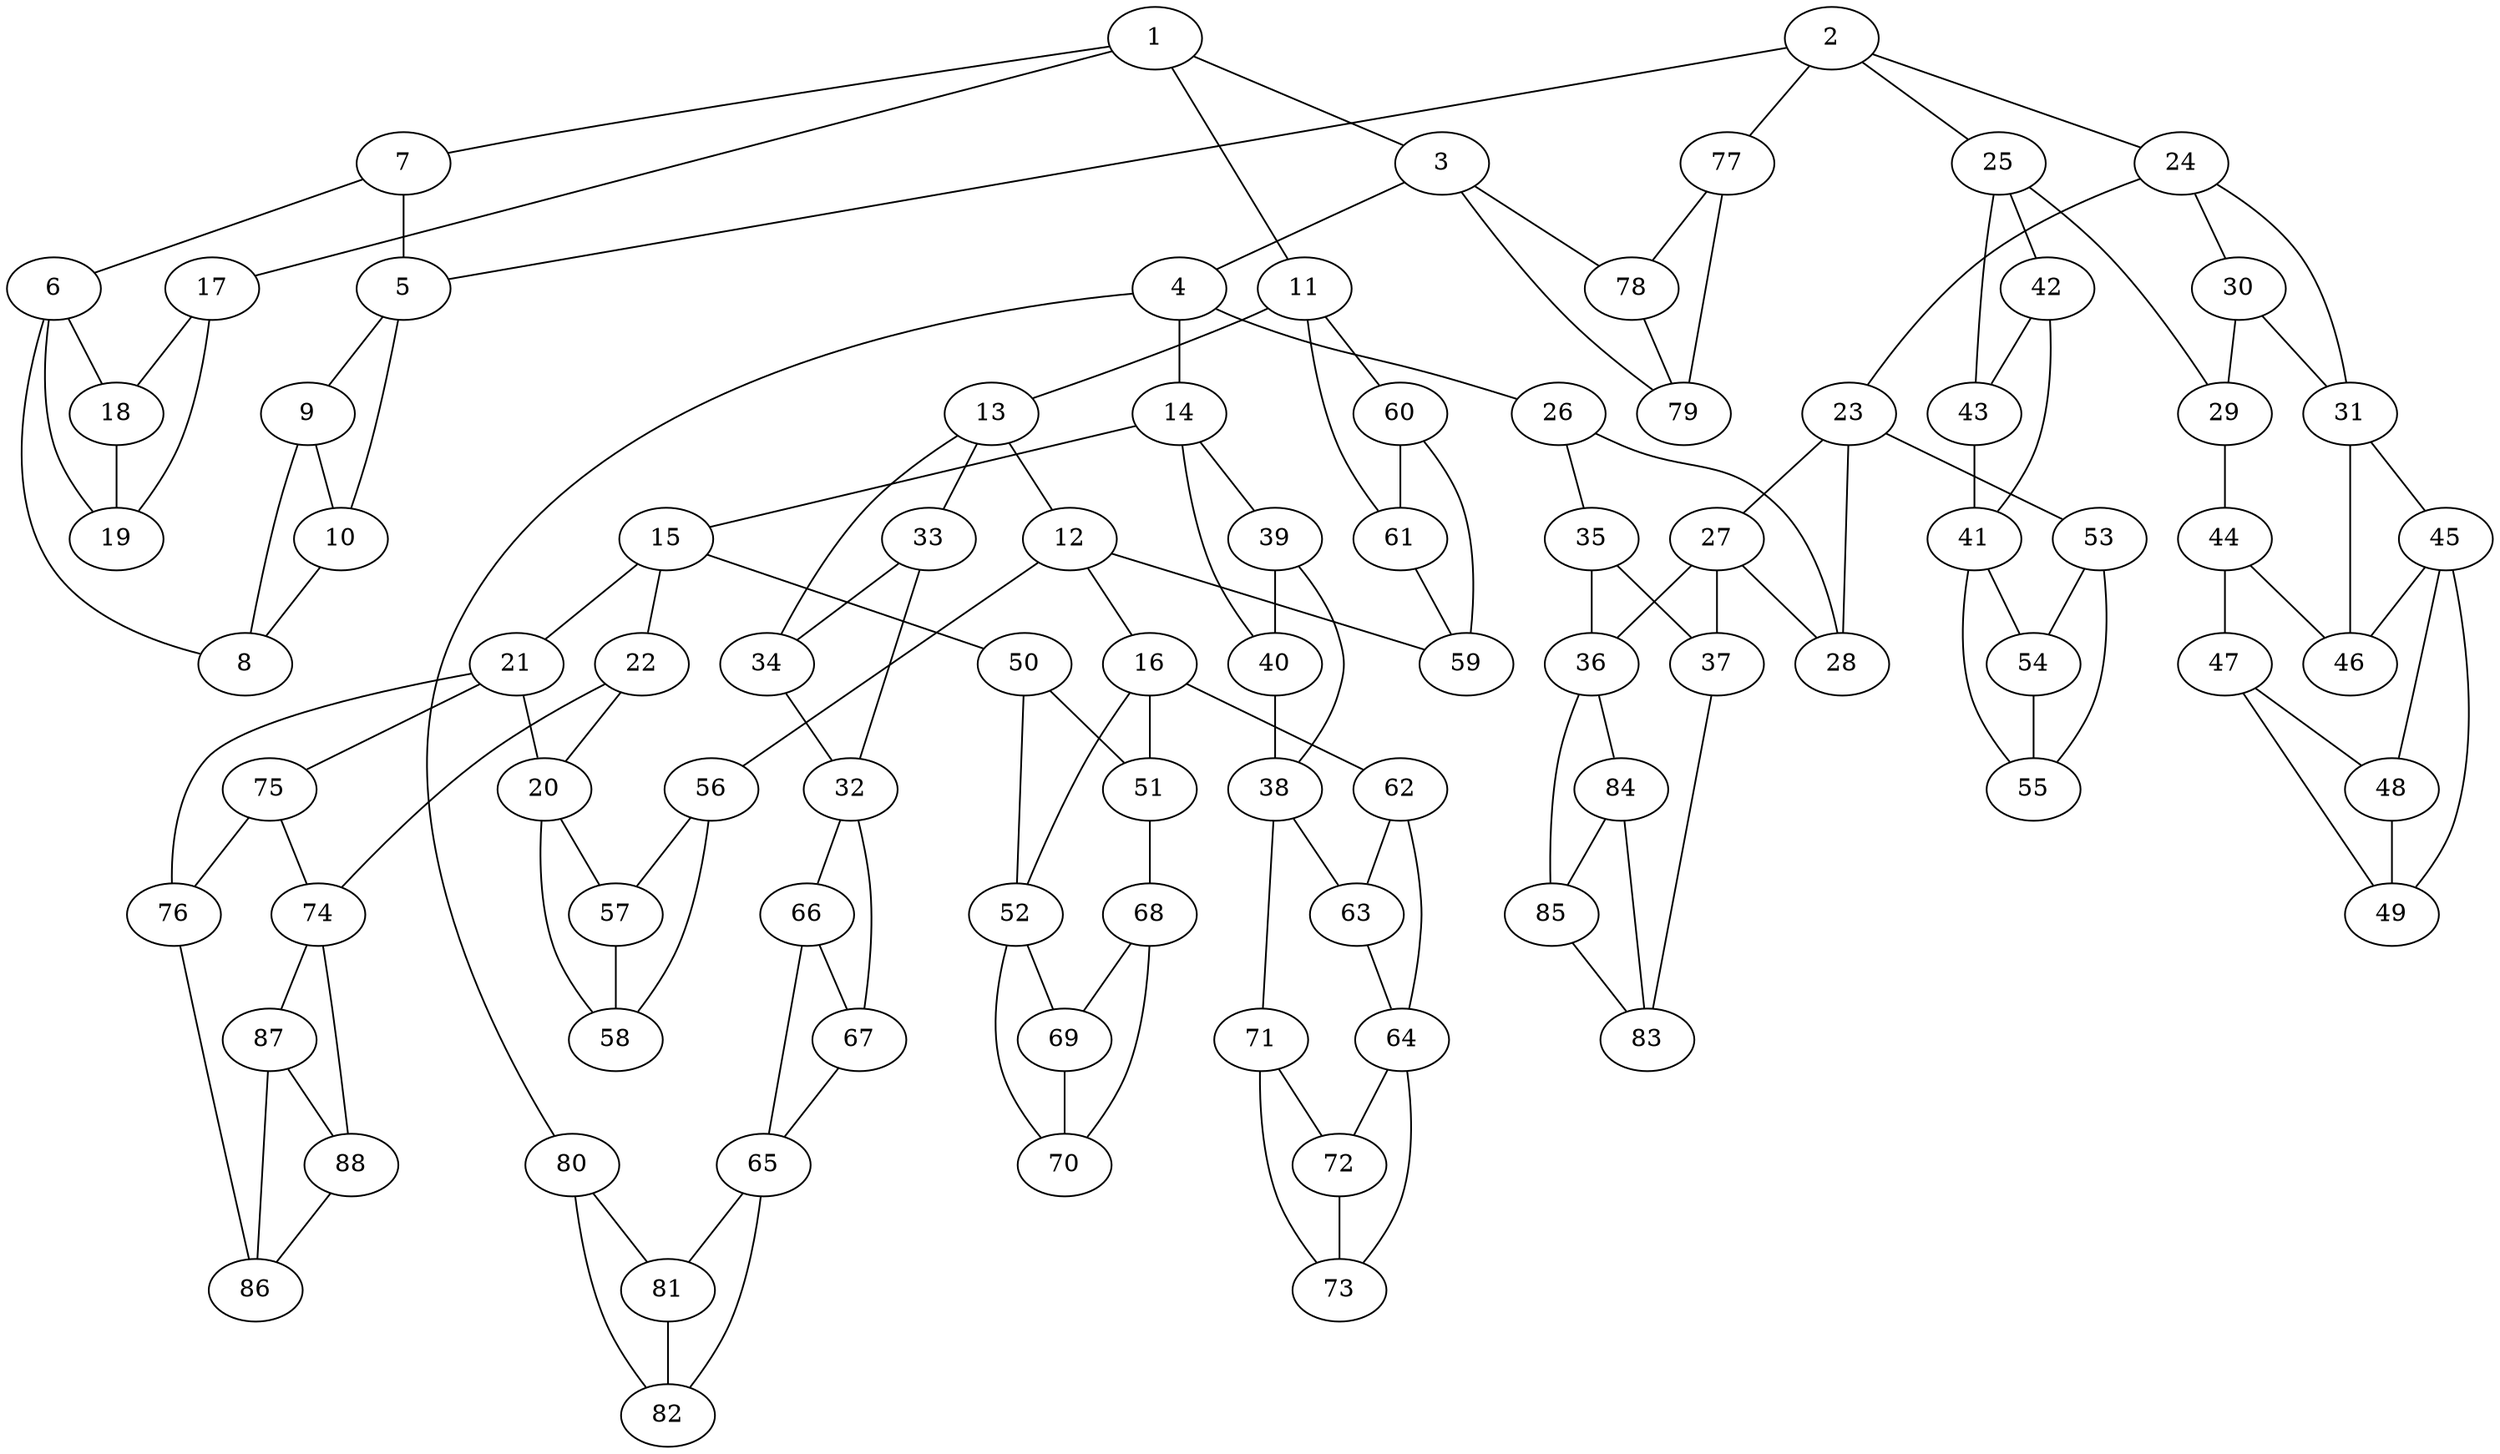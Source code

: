 graph {
  1 -- 3;
  1 -- 7;
  1 -- 11;
  1 -- 17;
  3 -- 4;
  3 -- 78;
  3 -- 79;
  7 -- 5;
  7 -- 6;
  11 -- 13;
  11 -- 60;
  11 -- 61;
  17 -- 18;
  17 -- 19;
  2 -- 5;
  2 -- 24;
  2 -- 25;
  2 -- 77;
  5 -- 9;
  5 -- 10;
  24 -- 23;
  24 -- 30;
  24 -- 31;
  25 -- 29;
  25 -- 42;
  25 -- 43;
  77 -- 78;
  77 -- 79;
  4 -- 14;
  4 -- 26;
  4 -- 80;
  78 -- 79;
  14 -- 15;
  14 -- 39;
  14 -- 40;
  26 -- 28;
  26 -- 35;
  80 -- 81;
  80 -- 82;
  9 -- 8;
  9 -- 10;
  10 -- 8;
  6 -- 8;
  6 -- 18;
  6 -- 19;
  18 -- 19;
  13 -- 12;
  13 -- 33;
  13 -- 34;
  60 -- 59;
  60 -- 61;
  61 -- 59;
  12 -- 16;
  12 -- 56;
  12 -- 59;
  16 -- 51;
  16 -- 52;
  16 -- 62;
  56 -- 57;
  56 -- 58;
  33 -- 32;
  33 -- 34;
  34 -- 32;
  15 -- 21;
  15 -- 22;
  15 -- 50;
  39 -- 38;
  39 -- 40;
  40 -- 38;
  21 -- 20;
  21 -- 75;
  21 -- 76;
  22 -- 20;
  22 -- 74;
  50 -- 51;
  50 -- 52;
  51 -- 68;
  52 -- 69;
  52 -- 70;
  62 -- 63;
  62 -- 64;
  20 -- 57;
  20 -- 58;
  57 -- 58;
  75 -- 74;
  75 -- 76;
  76 -- 86;
  74 -- 87;
  74 -- 88;
  23 -- 27;
  23 -- 28;
  23 -- 53;
  27 -- 28;
  27 -- 36;
  27 -- 37;
  53 -- 54;
  53 -- 55;
  30 -- 29;
  30 -- 31;
  31 -- 45;
  31 -- 46;
  29 -- 44;
  42 -- 41;
  42 -- 43;
  43 -- 41;
  35 -- 36;
  35 -- 37;
  36 -- 84;
  36 -- 85;
  37 -- 83;
  44 -- 46;
  44 -- 47;
  45 -- 46;
  45 -- 48;
  45 -- 49;
  32 -- 66;
  32 -- 67;
  66 -- 65;
  66 -- 67;
  67 -- 65;
  84 -- 83;
  84 -- 85;
  85 -- 83;
  38 -- 63;
  38 -- 71;
  63 -- 64;
  71 -- 72;
  71 -- 73;
  41 -- 54;
  41 -- 55;
  54 -- 55;
  47 -- 48;
  47 -- 49;
  48 -- 49;
  68 -- 69;
  68 -- 70;
  69 -- 70;
  64 -- 72;
  64 -- 73;
  72 -- 73;
  65 -- 81;
  65 -- 82;
  81 -- 82;
  87 -- 86;
  87 -- 88;
  88 -- 86;
}
